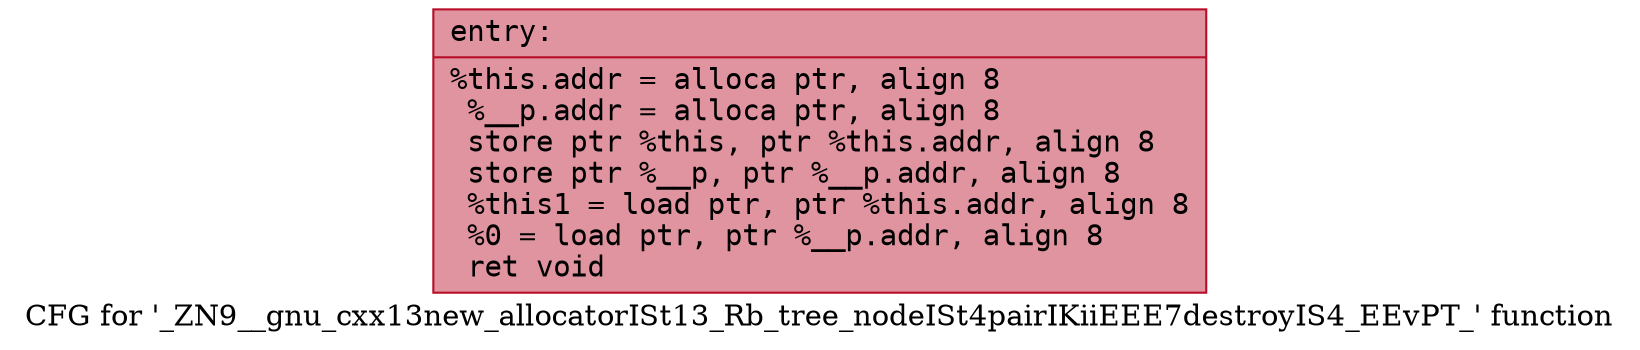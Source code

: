 digraph "CFG for '_ZN9__gnu_cxx13new_allocatorISt13_Rb_tree_nodeISt4pairIKiiEEE7destroyIS4_EEvPT_' function" {
	label="CFG for '_ZN9__gnu_cxx13new_allocatorISt13_Rb_tree_nodeISt4pairIKiiEEE7destroyIS4_EEvPT_' function";

	Node0x55ba304e18c0 [shape=record,color="#b70d28ff", style=filled, fillcolor="#b70d2870" fontname="Courier",label="{entry:\l|  %this.addr = alloca ptr, align 8\l  %__p.addr = alloca ptr, align 8\l  store ptr %this, ptr %this.addr, align 8\l  store ptr %__p, ptr %__p.addr, align 8\l  %this1 = load ptr, ptr %this.addr, align 8\l  %0 = load ptr, ptr %__p.addr, align 8\l  ret void\l}"];
}
